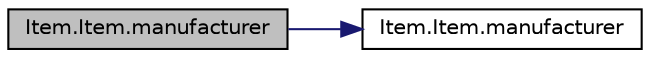 digraph "Item.Item.manufacturer"
{
 // LATEX_PDF_SIZE
  edge [fontname="Helvetica",fontsize="10",labelfontname="Helvetica",labelfontsize="10"];
  node [fontname="Helvetica",fontsize="10",shape=record];
  rankdir="LR";
  Node1 [label="Item.Item.manufacturer",height=0.2,width=0.4,color="black", fillcolor="grey75", style="filled", fontcolor="black",tooltip=" "];
  Node1 -> Node2 [color="midnightblue",fontsize="10",style="solid",fontname="Helvetica"];
  Node2 [label="Item.Item.manufacturer",height=0.2,width=0.4,color="black", fillcolor="white", style="filled",URL="$class_item_1_1_item.html#a6a18ad51800d68e95abde74c276338a9",tooltip=" "];
}
